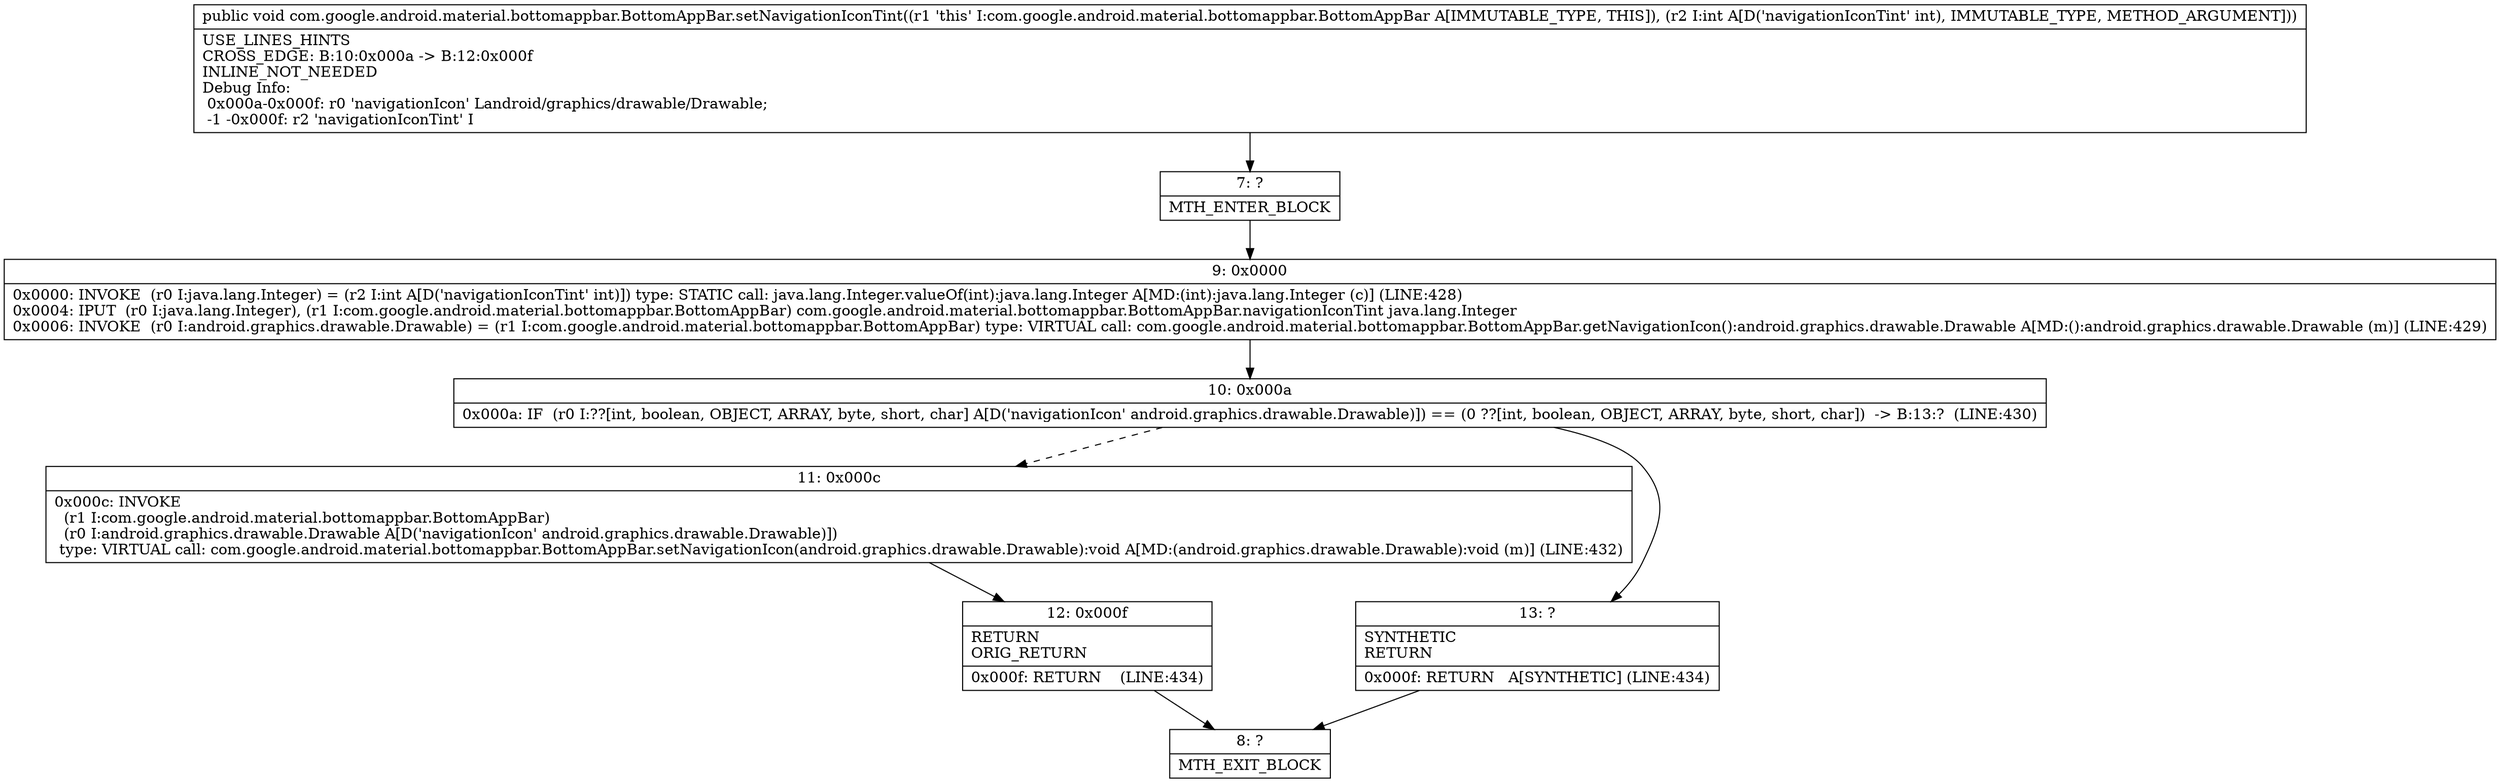 digraph "CFG forcom.google.android.material.bottomappbar.BottomAppBar.setNavigationIconTint(I)V" {
Node_7 [shape=record,label="{7\:\ ?|MTH_ENTER_BLOCK\l}"];
Node_9 [shape=record,label="{9\:\ 0x0000|0x0000: INVOKE  (r0 I:java.lang.Integer) = (r2 I:int A[D('navigationIconTint' int)]) type: STATIC call: java.lang.Integer.valueOf(int):java.lang.Integer A[MD:(int):java.lang.Integer (c)] (LINE:428)\l0x0004: IPUT  (r0 I:java.lang.Integer), (r1 I:com.google.android.material.bottomappbar.BottomAppBar) com.google.android.material.bottomappbar.BottomAppBar.navigationIconTint java.lang.Integer \l0x0006: INVOKE  (r0 I:android.graphics.drawable.Drawable) = (r1 I:com.google.android.material.bottomappbar.BottomAppBar) type: VIRTUAL call: com.google.android.material.bottomappbar.BottomAppBar.getNavigationIcon():android.graphics.drawable.Drawable A[MD:():android.graphics.drawable.Drawable (m)] (LINE:429)\l}"];
Node_10 [shape=record,label="{10\:\ 0x000a|0x000a: IF  (r0 I:??[int, boolean, OBJECT, ARRAY, byte, short, char] A[D('navigationIcon' android.graphics.drawable.Drawable)]) == (0 ??[int, boolean, OBJECT, ARRAY, byte, short, char])  \-\> B:13:?  (LINE:430)\l}"];
Node_11 [shape=record,label="{11\:\ 0x000c|0x000c: INVOKE  \l  (r1 I:com.google.android.material.bottomappbar.BottomAppBar)\l  (r0 I:android.graphics.drawable.Drawable A[D('navigationIcon' android.graphics.drawable.Drawable)])\l type: VIRTUAL call: com.google.android.material.bottomappbar.BottomAppBar.setNavigationIcon(android.graphics.drawable.Drawable):void A[MD:(android.graphics.drawable.Drawable):void (m)] (LINE:432)\l}"];
Node_12 [shape=record,label="{12\:\ 0x000f|RETURN\lORIG_RETURN\l|0x000f: RETURN    (LINE:434)\l}"];
Node_8 [shape=record,label="{8\:\ ?|MTH_EXIT_BLOCK\l}"];
Node_13 [shape=record,label="{13\:\ ?|SYNTHETIC\lRETURN\l|0x000f: RETURN   A[SYNTHETIC] (LINE:434)\l}"];
MethodNode[shape=record,label="{public void com.google.android.material.bottomappbar.BottomAppBar.setNavigationIconTint((r1 'this' I:com.google.android.material.bottomappbar.BottomAppBar A[IMMUTABLE_TYPE, THIS]), (r2 I:int A[D('navigationIconTint' int), IMMUTABLE_TYPE, METHOD_ARGUMENT]))  | USE_LINES_HINTS\lCROSS_EDGE: B:10:0x000a \-\> B:12:0x000f\lINLINE_NOT_NEEDED\lDebug Info:\l  0x000a\-0x000f: r0 'navigationIcon' Landroid\/graphics\/drawable\/Drawable;\l  \-1 \-0x000f: r2 'navigationIconTint' I\l}"];
MethodNode -> Node_7;Node_7 -> Node_9;
Node_9 -> Node_10;
Node_10 -> Node_11[style=dashed];
Node_10 -> Node_13;
Node_11 -> Node_12;
Node_12 -> Node_8;
Node_13 -> Node_8;
}

